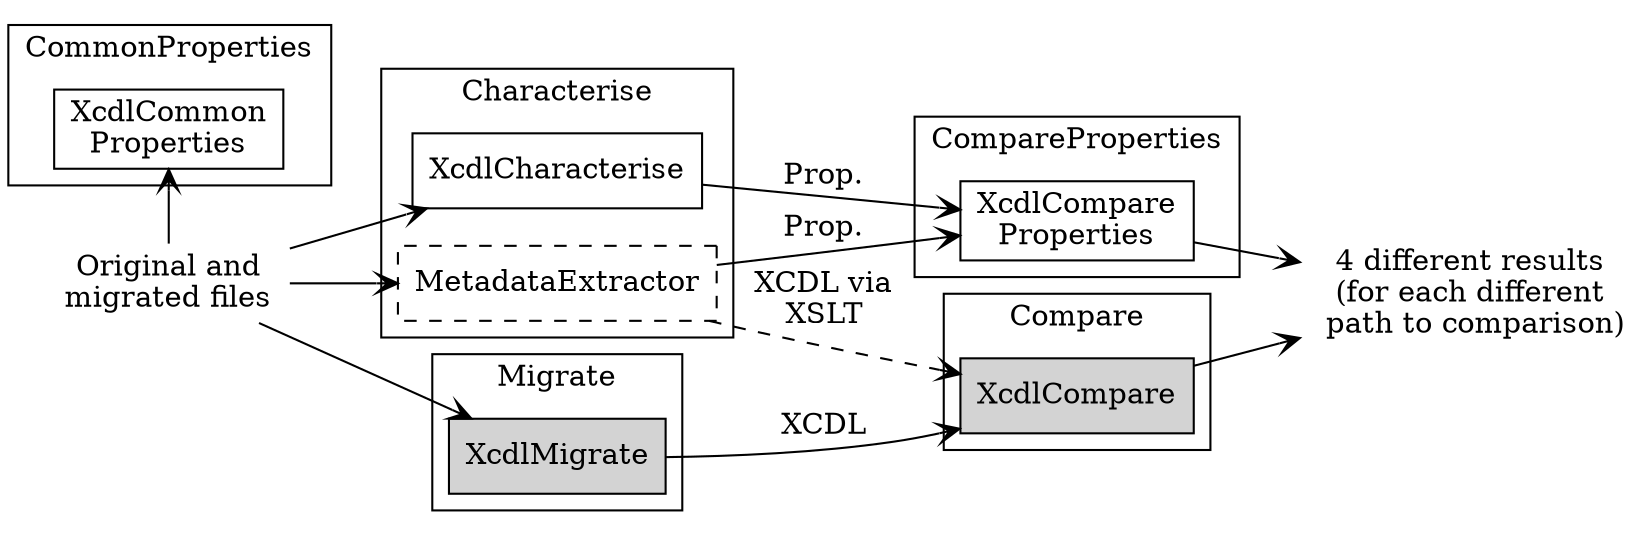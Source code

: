 digraph interaction{
//    label="XCL service interaction in the IF: directly wrapped XCL tools (grey boxes), integration (solid boxes for XCL tools,\ndashed for others), and IF interfaces used (surrounding boxes): a potential experiment setup"
    node[shape=box width=1.3]
    edge[arrowhead=open]
    rankdir=LR
    
    Input[shape=none label="Original and\nmigrated files"]
    Result[shape=none label="4 different results\n(for each different\n path to comparison)"]
    
    subgraph cluster_1{
        label="Characterise"
        XcdlCharacterise
        MetadataExtractor[style=dashed label="MetadataExtractor"]
    }
    
    subgraph cluster_2{
        label="Migrate"
        XcdlMigrate[style=filled]
    }
    
    subgraph cluster_3{
        label="Compare"
        XcdlCompare[style=filled]
    }
    
    subgraph cluster_33{
        label="CompareProperties"
        XcdlCompareProperties[label="XcdlCompare\nProperties"]
    }
    
    subgraph cluster_4{
        label="CommonProperties"
        FpmCommonProperties[label="XcdlCommon\nProperties"]
    }
    
    Input->FpmCommonProperties[constraint=false]
//    FpmCommonProperties->XcdlCompareProperties[constraint=false]
    
    XcdlMigrate->XcdlCompare[label="XCDL"]
    XcdlCharacterise->XcdlCompareProperties[label="Prop."]
    
    MetadataExtractor->XcdlCompare[label="XCDL via\nXSLT" style=dashed]
    MetadataExtractor->XcdlCompareProperties[label="Prop."]
    
    Input->XcdlMigrate
    Input->XcdlCharacterise
    Input->MetadataExtractor
    
    XcdlCompareProperties->Result
    XcdlCompare->Result
}